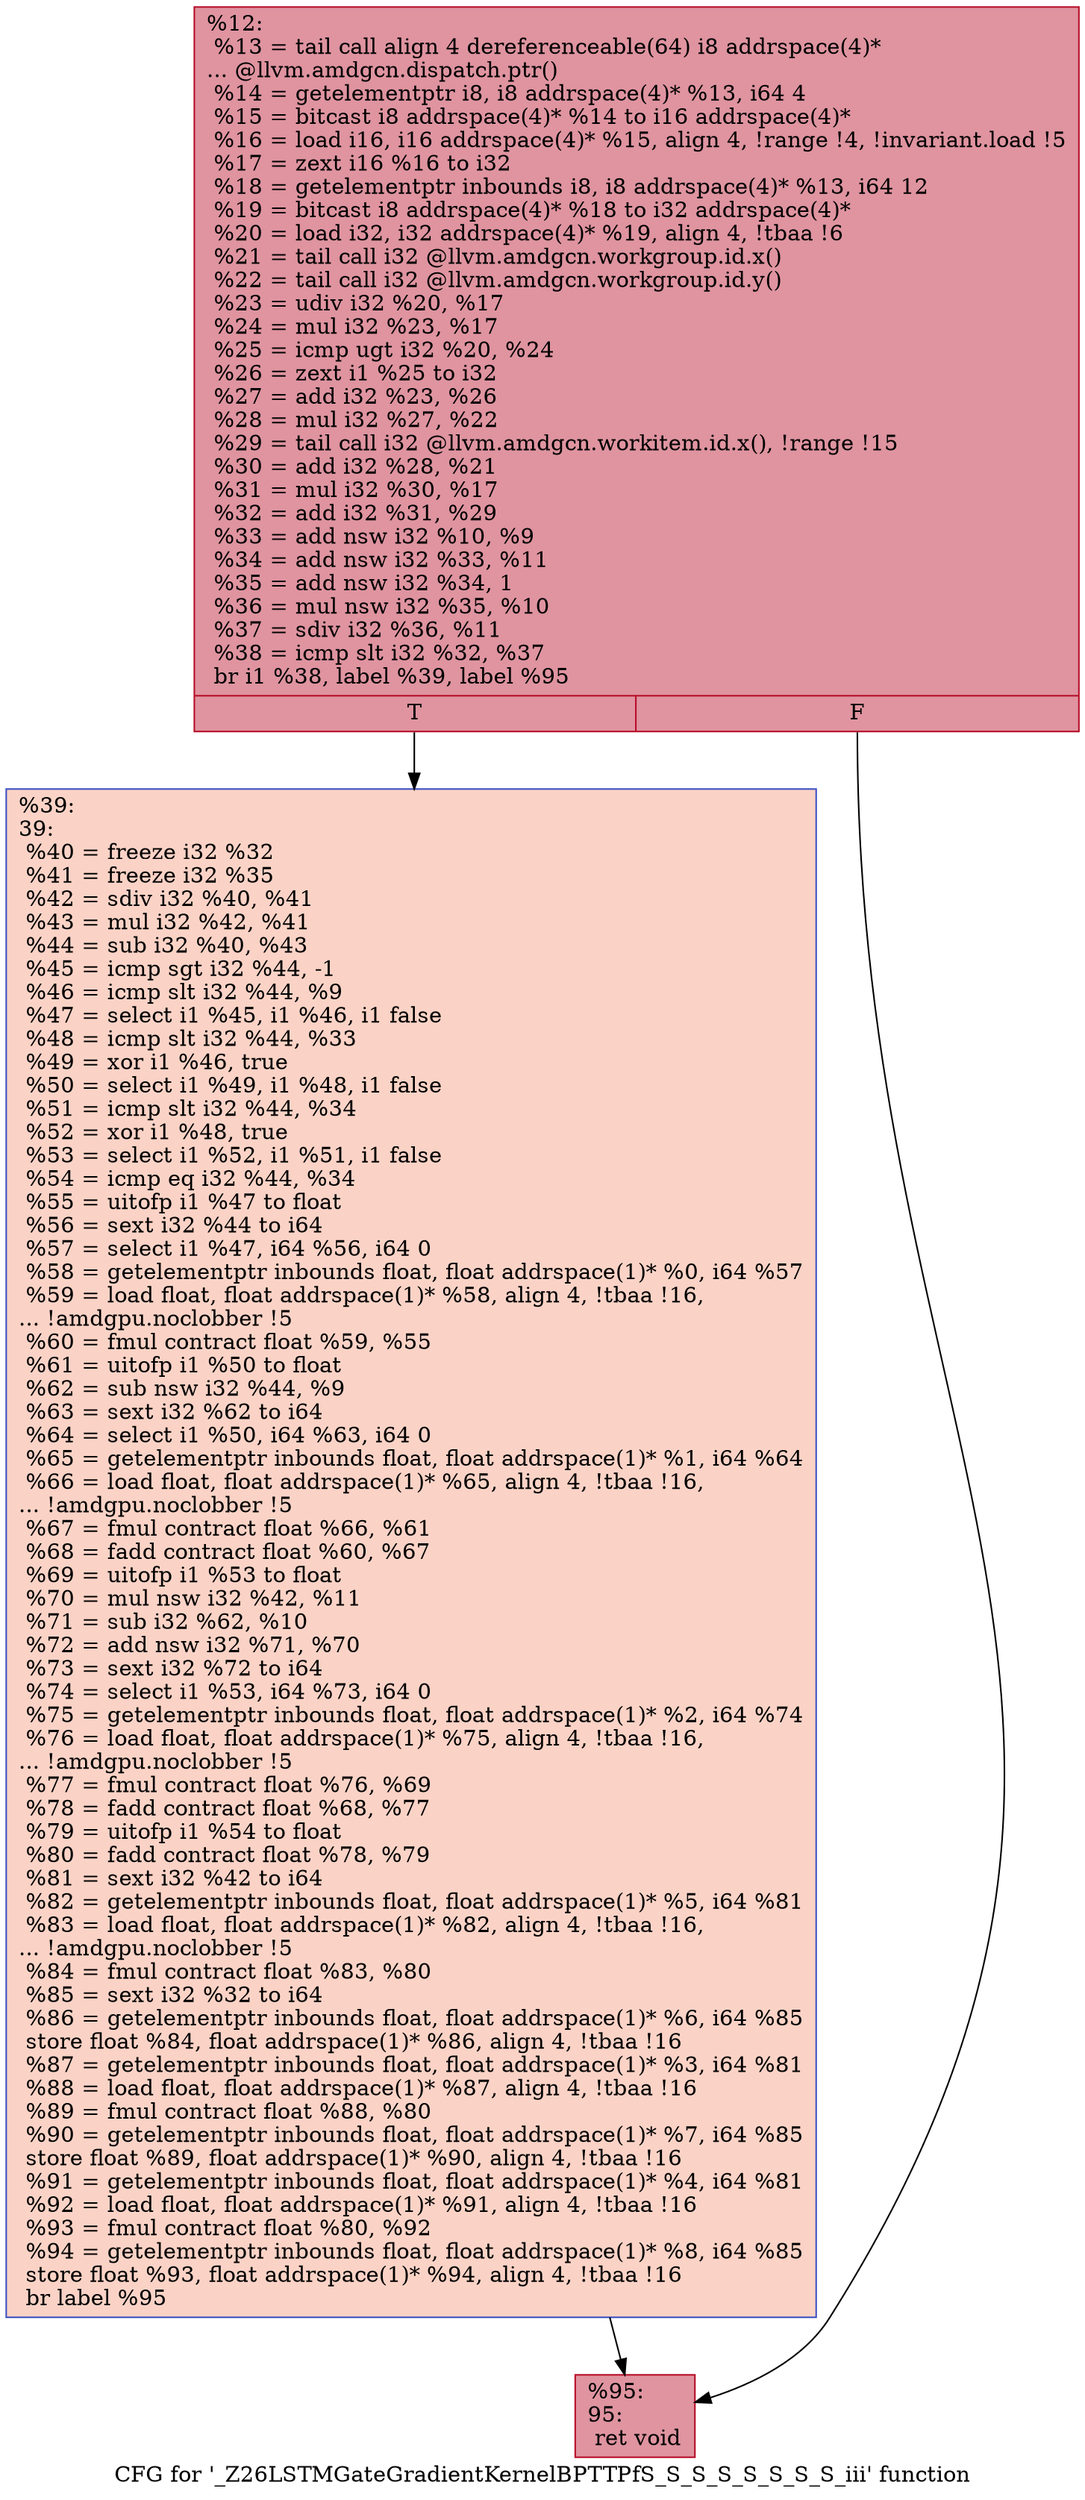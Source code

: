 digraph "CFG for '_Z26LSTMGateGradientKernelBPTTPfS_S_S_S_S_S_S_S_iii' function" {
	label="CFG for '_Z26LSTMGateGradientKernelBPTTPfS_S_S_S_S_S_S_S_iii' function";

	Node0x4a334d0 [shape=record,color="#b70d28ff", style=filled, fillcolor="#b70d2870",label="{%12:\l  %13 = tail call align 4 dereferenceable(64) i8 addrspace(4)*\l... @llvm.amdgcn.dispatch.ptr()\l  %14 = getelementptr i8, i8 addrspace(4)* %13, i64 4\l  %15 = bitcast i8 addrspace(4)* %14 to i16 addrspace(4)*\l  %16 = load i16, i16 addrspace(4)* %15, align 4, !range !4, !invariant.load !5\l  %17 = zext i16 %16 to i32\l  %18 = getelementptr inbounds i8, i8 addrspace(4)* %13, i64 12\l  %19 = bitcast i8 addrspace(4)* %18 to i32 addrspace(4)*\l  %20 = load i32, i32 addrspace(4)* %19, align 4, !tbaa !6\l  %21 = tail call i32 @llvm.amdgcn.workgroup.id.x()\l  %22 = tail call i32 @llvm.amdgcn.workgroup.id.y()\l  %23 = udiv i32 %20, %17\l  %24 = mul i32 %23, %17\l  %25 = icmp ugt i32 %20, %24\l  %26 = zext i1 %25 to i32\l  %27 = add i32 %23, %26\l  %28 = mul i32 %27, %22\l  %29 = tail call i32 @llvm.amdgcn.workitem.id.x(), !range !15\l  %30 = add i32 %28, %21\l  %31 = mul i32 %30, %17\l  %32 = add i32 %31, %29\l  %33 = add nsw i32 %10, %9\l  %34 = add nsw i32 %33, %11\l  %35 = add nsw i32 %34, 1\l  %36 = mul nsw i32 %35, %10\l  %37 = sdiv i32 %36, %11\l  %38 = icmp slt i32 %32, %37\l  br i1 %38, label %39, label %95\l|{<s0>T|<s1>F}}"];
	Node0x4a334d0:s0 -> Node0x4a35890;
	Node0x4a334d0:s1 -> Node0x4a36d80;
	Node0x4a35890 [shape=record,color="#3d50c3ff", style=filled, fillcolor="#f59c7d70",label="{%39:\l39:                                               \l  %40 = freeze i32 %32\l  %41 = freeze i32 %35\l  %42 = sdiv i32 %40, %41\l  %43 = mul i32 %42, %41\l  %44 = sub i32 %40, %43\l  %45 = icmp sgt i32 %44, -1\l  %46 = icmp slt i32 %44, %9\l  %47 = select i1 %45, i1 %46, i1 false\l  %48 = icmp slt i32 %44, %33\l  %49 = xor i1 %46, true\l  %50 = select i1 %49, i1 %48, i1 false\l  %51 = icmp slt i32 %44, %34\l  %52 = xor i1 %48, true\l  %53 = select i1 %52, i1 %51, i1 false\l  %54 = icmp eq i32 %44, %34\l  %55 = uitofp i1 %47 to float\l  %56 = sext i32 %44 to i64\l  %57 = select i1 %47, i64 %56, i64 0\l  %58 = getelementptr inbounds float, float addrspace(1)* %0, i64 %57\l  %59 = load float, float addrspace(1)* %58, align 4, !tbaa !16,\l... !amdgpu.noclobber !5\l  %60 = fmul contract float %59, %55\l  %61 = uitofp i1 %50 to float\l  %62 = sub nsw i32 %44, %9\l  %63 = sext i32 %62 to i64\l  %64 = select i1 %50, i64 %63, i64 0\l  %65 = getelementptr inbounds float, float addrspace(1)* %1, i64 %64\l  %66 = load float, float addrspace(1)* %65, align 4, !tbaa !16,\l... !amdgpu.noclobber !5\l  %67 = fmul contract float %66, %61\l  %68 = fadd contract float %60, %67\l  %69 = uitofp i1 %53 to float\l  %70 = mul nsw i32 %42, %11\l  %71 = sub i32 %62, %10\l  %72 = add nsw i32 %71, %70\l  %73 = sext i32 %72 to i64\l  %74 = select i1 %53, i64 %73, i64 0\l  %75 = getelementptr inbounds float, float addrspace(1)* %2, i64 %74\l  %76 = load float, float addrspace(1)* %75, align 4, !tbaa !16,\l... !amdgpu.noclobber !5\l  %77 = fmul contract float %76, %69\l  %78 = fadd contract float %68, %77\l  %79 = uitofp i1 %54 to float\l  %80 = fadd contract float %78, %79\l  %81 = sext i32 %42 to i64\l  %82 = getelementptr inbounds float, float addrspace(1)* %5, i64 %81\l  %83 = load float, float addrspace(1)* %82, align 4, !tbaa !16,\l... !amdgpu.noclobber !5\l  %84 = fmul contract float %83, %80\l  %85 = sext i32 %32 to i64\l  %86 = getelementptr inbounds float, float addrspace(1)* %6, i64 %85\l  store float %84, float addrspace(1)* %86, align 4, !tbaa !16\l  %87 = getelementptr inbounds float, float addrspace(1)* %3, i64 %81\l  %88 = load float, float addrspace(1)* %87, align 4, !tbaa !16\l  %89 = fmul contract float %88, %80\l  %90 = getelementptr inbounds float, float addrspace(1)* %7, i64 %85\l  store float %89, float addrspace(1)* %90, align 4, !tbaa !16\l  %91 = getelementptr inbounds float, float addrspace(1)* %4, i64 %81\l  %92 = load float, float addrspace(1)* %91, align 4, !tbaa !16\l  %93 = fmul contract float %80, %92\l  %94 = getelementptr inbounds float, float addrspace(1)* %8, i64 %85\l  store float %93, float addrspace(1)* %94, align 4, !tbaa !16\l  br label %95\l}"];
	Node0x4a35890 -> Node0x4a36d80;
	Node0x4a36d80 [shape=record,color="#b70d28ff", style=filled, fillcolor="#b70d2870",label="{%95:\l95:                                               \l  ret void\l}"];
}
